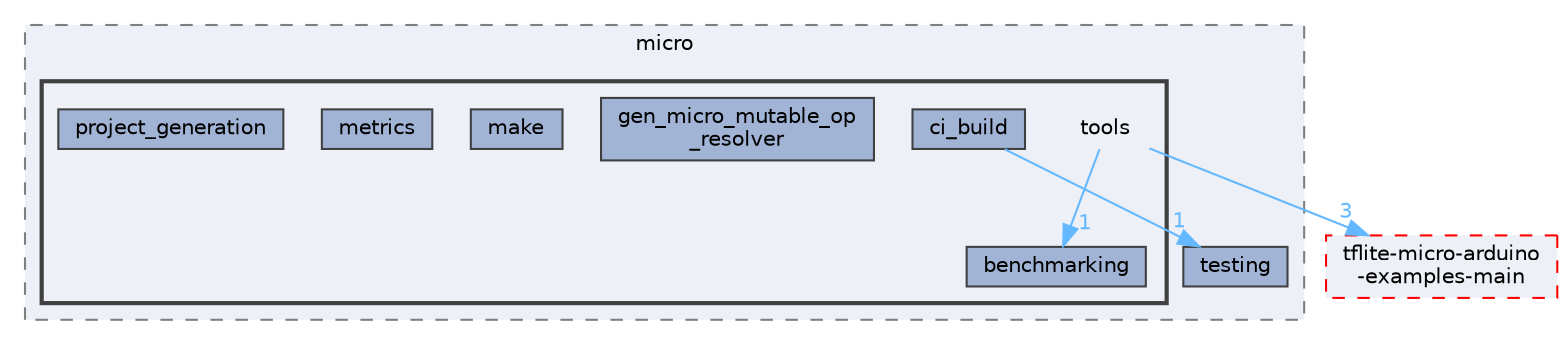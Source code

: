 digraph "Arduino/GetStartedWithMachineLearningOnArduino/tflite-micro-main/tensorflow/lite/micro/tools"
{
 // LATEX_PDF_SIZE
  bgcolor="transparent";
  edge [fontname=Helvetica,fontsize=10,labelfontname=Helvetica,labelfontsize=10];
  node [fontname=Helvetica,fontsize=10,shape=box,height=0.2,width=0.4];
  compound=true
  subgraph clusterdir_b8cffeb19aff853b8801b5d330607df8 {
    graph [ bgcolor="#edf0f7", pencolor="grey50", label="micro", fontname=Helvetica,fontsize=10 style="filled,dashed", URL="dir_b8cffeb19aff853b8801b5d330607df8.html",tooltip=""]
  dir_470971d43bc71e7f55bec04deac8e7a7 [label="testing", fillcolor="#a2b4d6", color="grey25", style="filled", URL="dir_470971d43bc71e7f55bec04deac8e7a7.html",tooltip=""];
  subgraph clusterdir_642fced2ce681d4e8cf5c7657687c230 {
    graph [ bgcolor="#edf0f7", pencolor="grey25", label="", fontname=Helvetica,fontsize=10 style="filled,bold", URL="dir_642fced2ce681d4e8cf5c7657687c230.html",tooltip=""]
    dir_642fced2ce681d4e8cf5c7657687c230 [shape=plaintext, label="tools"];
  dir_f330e25fcd341f22f28eea1337dce0e5 [label="benchmarking", fillcolor="#a2b4d6", color="grey25", style="filled", URL="dir_f330e25fcd341f22f28eea1337dce0e5.html",tooltip=""];
  dir_8c02709d47365754ca061b8125205552 [label="ci_build", fillcolor="#a2b4d6", color="grey25", style="filled", URL="dir_8c02709d47365754ca061b8125205552.html",tooltip=""];
  dir_e5bae2fbe6598e6fdff3b3338ef7142f [label="gen_micro_mutable_op\l_resolver", fillcolor="#a2b4d6", color="grey25", style="filled", URL="dir_e5bae2fbe6598e6fdff3b3338ef7142f.html",tooltip=""];
  dir_18180cff9860390cdea0394cf9ddbe12 [label="make", fillcolor="#a2b4d6", color="grey25", style="filled", URL="dir_18180cff9860390cdea0394cf9ddbe12.html",tooltip=""];
  dir_9a5b0acf5fffd2bbb9cd0efd2ac74c50 [label="metrics", fillcolor="#a2b4d6", color="grey25", style="filled", URL="dir_9a5b0acf5fffd2bbb9cd0efd2ac74c50.html",tooltip=""];
  dir_c457ee6289878255cec967ad5569d0de [label="project_generation", fillcolor="#a2b4d6", color="grey25", style="filled", URL="dir_c457ee6289878255cec967ad5569d0de.html",tooltip=""];
  }
  }
  dir_0d2ed21f8b79a9b0d8abfa821a489de0 [label="tflite-micro-arduino\l-examples-main", fillcolor="#edf0f7", color="red", style="filled,dashed", URL="dir_0d2ed21f8b79a9b0d8abfa821a489de0.html",tooltip=""];
  dir_642fced2ce681d4e8cf5c7657687c230->dir_0d2ed21f8b79a9b0d8abfa821a489de0 [headlabel="3", labeldistance=1.5 headhref="dir_000347_000335.html" href="dir_000347_000335.html" color="steelblue1" fontcolor="steelblue1"];
  dir_642fced2ce681d4e8cf5c7657687c230->dir_f330e25fcd341f22f28eea1337dce0e5 [headlabel="1", labeldistance=1.5 headhref="dir_000347_000025.html" href="dir_000347_000025.html" color="steelblue1" fontcolor="steelblue1"];
  dir_8c02709d47365754ca061b8125205552->dir_470971d43bc71e7f55bec04deac8e7a7 [headlabel="1", labeldistance=1.5 headhref="dir_000047_000328.html" href="dir_000047_000328.html" color="steelblue1" fontcolor="steelblue1"];
}
